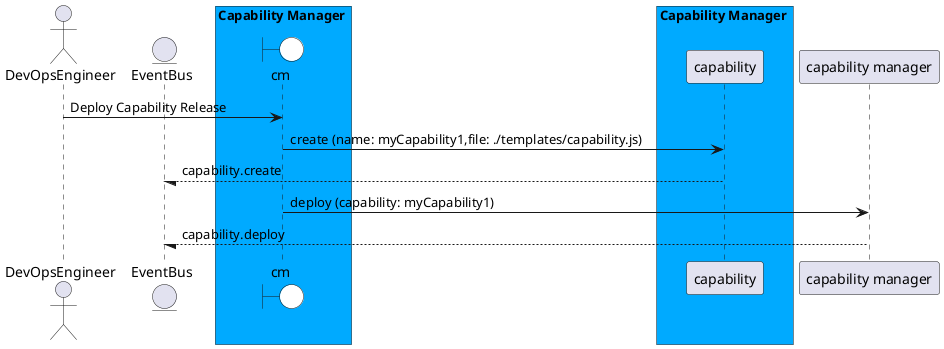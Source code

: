 @startuml

actor "DevOpsEngineer"


entity EventBus

box Capability Manager #00aaff
    boundary cm #white
end box


box Capability Manager #00aaff
            participant capability
    end box


"DevOpsEngineer" -> cm: Deploy Capability Release

    cm -> "capability": create (name: myCapability1,file: ./templates/capability.js)

    "capability" --/ EventBus: capability.create

    cm -> "capability manager": deploy (capability: myCapability1)

    "capability manager" --/ EventBus: capability.deploy



@enduml
